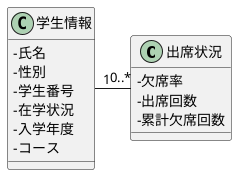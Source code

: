 @startuml クラス_欠席回数登録

skinparam classAttributeIconSize 0

' クラスの定義
class 出席状況 {
    - 欠席率
    - 出席回数
    - 累計欠席回数
}

class 学生情報 {
    - 氏名
    - 性別
    - 学生番号
    - 在学状況
    - 入学年度
    - コース
}

' クラス間の関係
学生情報 "1" - "  0..*" 出席状況

@enduml